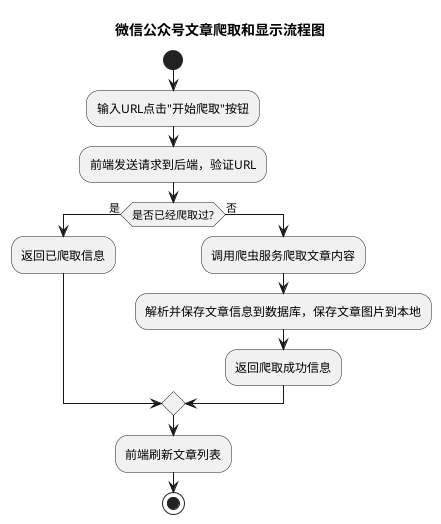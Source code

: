 @startuml
title 微信公众号文章爬取和显示流程图
start
:输入URL点击"开始爬取"按钮;
:前端发送请求到后端，验证URL;
if (是否已经爬取过?) then (是)
  :返回已爬取信息;
else (否)
  :调用爬虫服务爬取文章内容;
  :解析并保存文章信息到数据库，保存文章图片到本地;
  :返回爬取成功信息;
endif
:前端刷新文章列表;
stop
@enduml